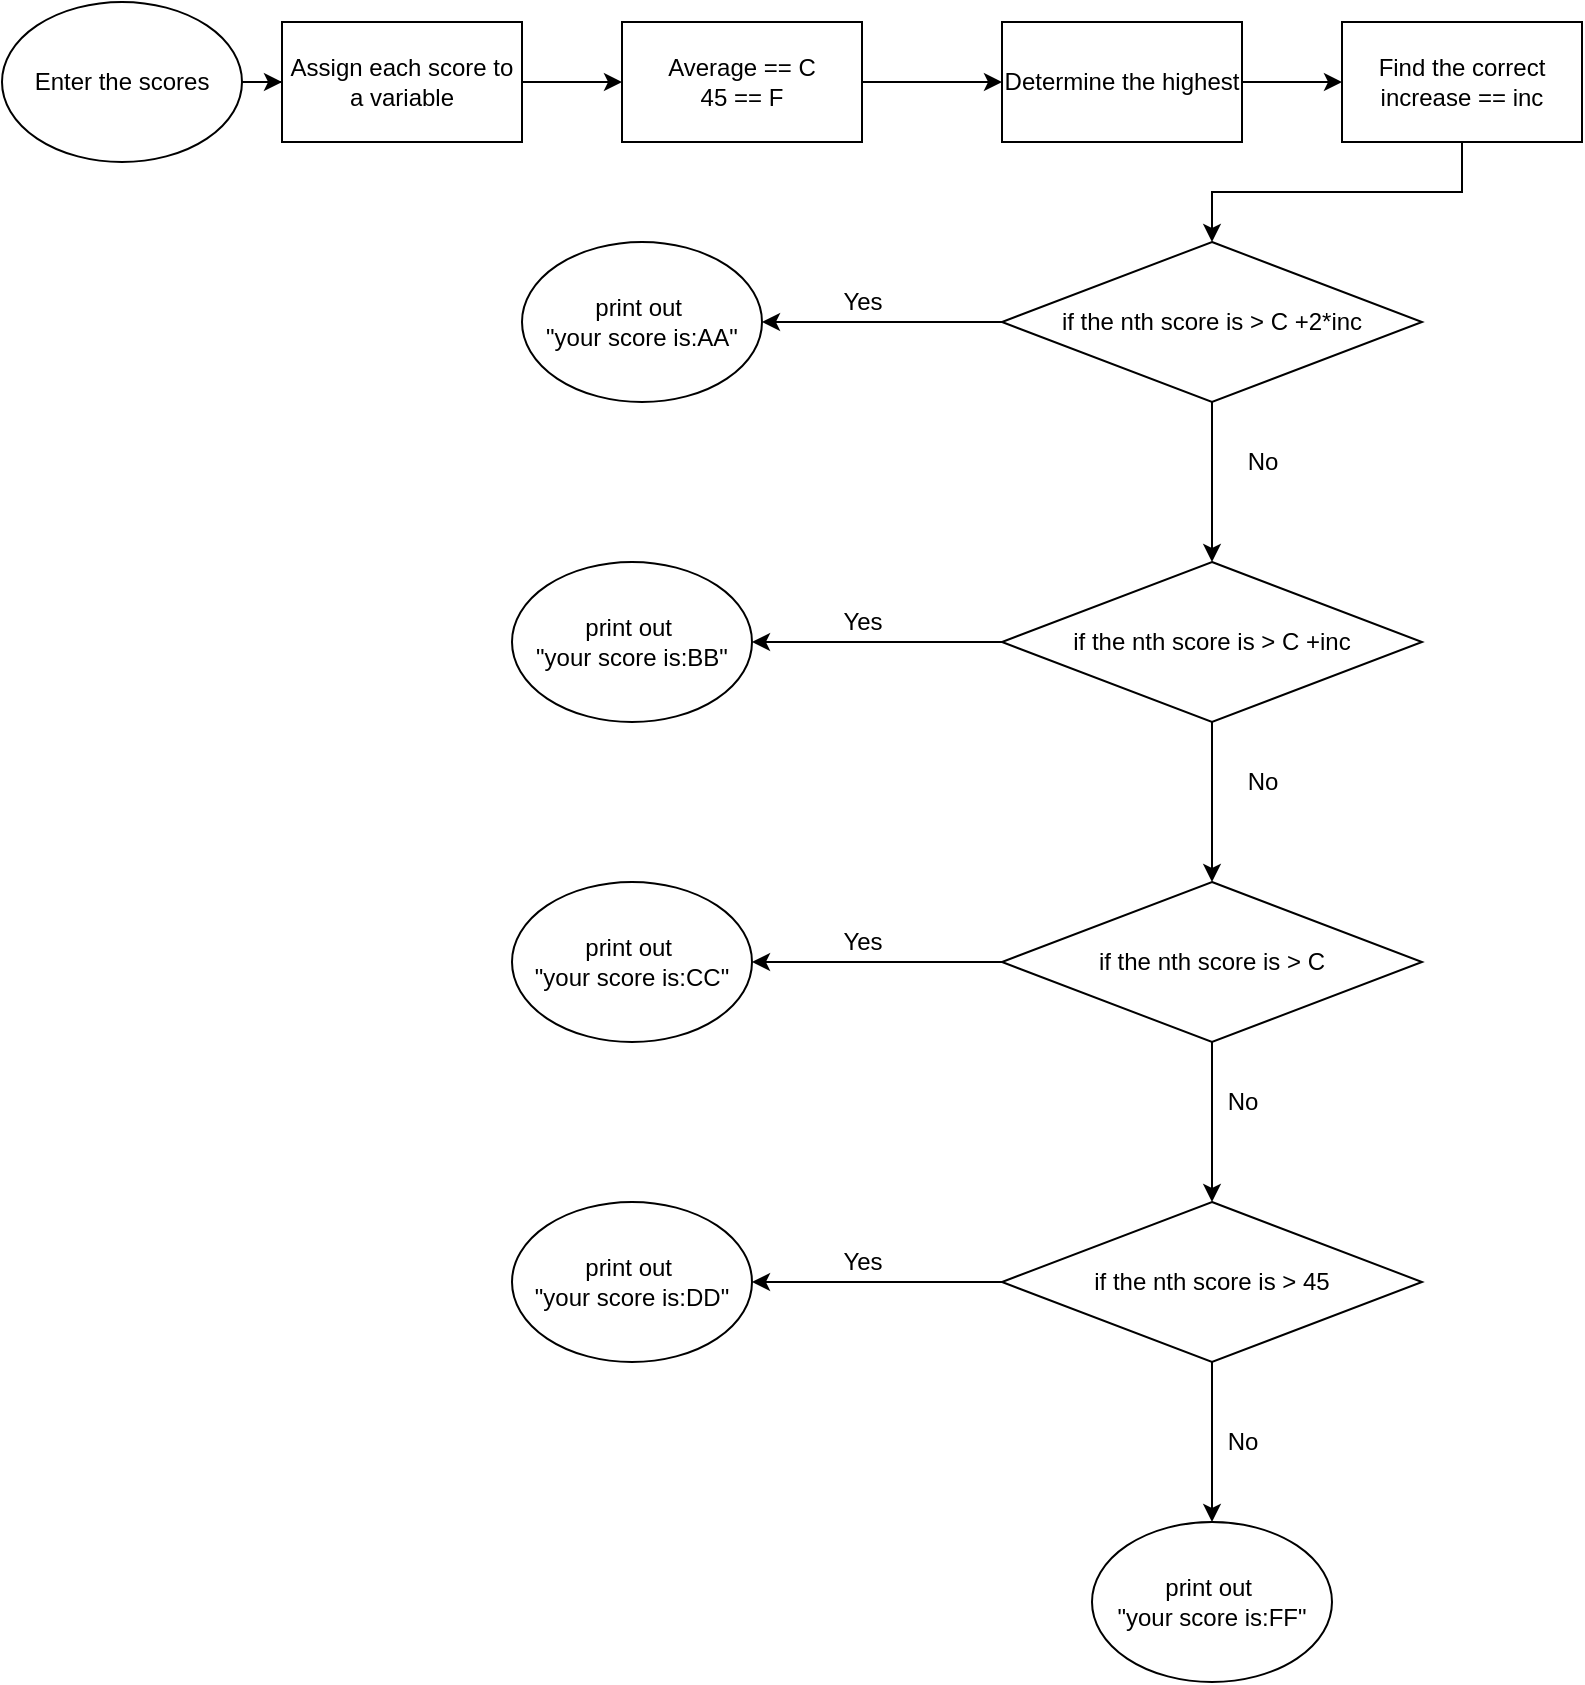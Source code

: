 <mxfile version="14.2.6" type="github">
  <diagram id="YM5_balRlLsAySiBHn6m" name="Page-1">
    <mxGraphModel dx="946" dy="646" grid="1" gridSize="10" guides="1" tooltips="1" connect="1" arrows="1" fold="1" page="1" pageScale="1" pageWidth="827" pageHeight="1169" math="0" shadow="0">
      <root>
        <mxCell id="0" />
        <mxCell id="1" parent="0" />
        <mxCell id="_ghbvkfRhUqj9ea9iG4c-3" value="" style="edgeStyle=orthogonalEdgeStyle;rounded=0;orthogonalLoop=1;jettySize=auto;html=1;" edge="1" parent="1" source="_ghbvkfRhUqj9ea9iG4c-1" target="_ghbvkfRhUqj9ea9iG4c-2">
          <mxGeometry relative="1" as="geometry" />
        </mxCell>
        <mxCell id="_ghbvkfRhUqj9ea9iG4c-9" value="" style="edgeStyle=orthogonalEdgeStyle;rounded=0;orthogonalLoop=1;jettySize=auto;html=1;" edge="1" parent="1" source="_ghbvkfRhUqj9ea9iG4c-1" target="_ghbvkfRhUqj9ea9iG4c-8">
          <mxGeometry relative="1" as="geometry" />
        </mxCell>
        <mxCell id="_ghbvkfRhUqj9ea9iG4c-1" value="Enter the scores" style="ellipse;whiteSpace=wrap;html=1;" vertex="1" parent="1">
          <mxGeometry y="330" width="120" height="80" as="geometry" />
        </mxCell>
        <mxCell id="_ghbvkfRhUqj9ea9iG4c-5" value="" style="edgeStyle=orthogonalEdgeStyle;rounded=0;orthogonalLoop=1;jettySize=auto;html=1;" edge="1" parent="1" source="_ghbvkfRhUqj9ea9iG4c-2" target="_ghbvkfRhUqj9ea9iG4c-4">
          <mxGeometry relative="1" as="geometry" />
        </mxCell>
        <mxCell id="_ghbvkfRhUqj9ea9iG4c-2" value="Average == C&lt;br&gt;45 == F" style="whiteSpace=wrap;html=1;" vertex="1" parent="1">
          <mxGeometry x="310" y="340" width="120" height="60" as="geometry" />
        </mxCell>
        <mxCell id="_ghbvkfRhUqj9ea9iG4c-7" value="" style="edgeStyle=orthogonalEdgeStyle;rounded=0;orthogonalLoop=1;jettySize=auto;html=1;" edge="1" parent="1" source="_ghbvkfRhUqj9ea9iG4c-4" target="_ghbvkfRhUqj9ea9iG4c-6">
          <mxGeometry relative="1" as="geometry" />
        </mxCell>
        <mxCell id="_ghbvkfRhUqj9ea9iG4c-4" value="Determine the highest" style="whiteSpace=wrap;html=1;" vertex="1" parent="1">
          <mxGeometry x="500" y="340" width="120" height="60" as="geometry" />
        </mxCell>
        <mxCell id="_ghbvkfRhUqj9ea9iG4c-11" value="" style="edgeStyle=orthogonalEdgeStyle;rounded=0;orthogonalLoop=1;jettySize=auto;html=1;" edge="1" parent="1" source="_ghbvkfRhUqj9ea9iG4c-6" target="_ghbvkfRhUqj9ea9iG4c-10">
          <mxGeometry relative="1" as="geometry" />
        </mxCell>
        <mxCell id="_ghbvkfRhUqj9ea9iG4c-6" value="Find the correct increase == inc" style="whiteSpace=wrap;html=1;" vertex="1" parent="1">
          <mxGeometry x="670" y="340" width="120" height="60" as="geometry" />
        </mxCell>
        <mxCell id="_ghbvkfRhUqj9ea9iG4c-8" value="Assign each score to a variable" style="whiteSpace=wrap;html=1;" vertex="1" parent="1">
          <mxGeometry x="140" y="340" width="120" height="60" as="geometry" />
        </mxCell>
        <mxCell id="_ghbvkfRhUqj9ea9iG4c-13" value="" style="edgeStyle=orthogonalEdgeStyle;rounded=0;orthogonalLoop=1;jettySize=auto;html=1;" edge="1" parent="1" source="_ghbvkfRhUqj9ea9iG4c-10" target="_ghbvkfRhUqj9ea9iG4c-15">
          <mxGeometry relative="1" as="geometry">
            <mxPoint x="375" y="490" as="targetPoint" />
          </mxGeometry>
        </mxCell>
        <mxCell id="_ghbvkfRhUqj9ea9iG4c-17" value="" style="edgeStyle=orthogonalEdgeStyle;rounded=0;orthogonalLoop=1;jettySize=auto;html=1;" edge="1" parent="1" source="_ghbvkfRhUqj9ea9iG4c-10" target="_ghbvkfRhUqj9ea9iG4c-16">
          <mxGeometry relative="1" as="geometry" />
        </mxCell>
        <mxCell id="_ghbvkfRhUqj9ea9iG4c-10" value="if the nth score is &amp;gt; C +2*inc" style="rhombus;whiteSpace=wrap;html=1;" vertex="1" parent="1">
          <mxGeometry x="500" y="450" width="210" height="80" as="geometry" />
        </mxCell>
        <mxCell id="_ghbvkfRhUqj9ea9iG4c-14" value="Yes" style="text;html=1;align=center;verticalAlign=middle;resizable=0;points=[];autosize=1;" vertex="1" parent="1">
          <mxGeometry x="410" y="470" width="40" height="20" as="geometry" />
        </mxCell>
        <mxCell id="_ghbvkfRhUqj9ea9iG4c-15" value="print out&amp;nbsp;&lt;br&gt;&quot;your score is:AA&quot;" style="ellipse;whiteSpace=wrap;html=1;" vertex="1" parent="1">
          <mxGeometry x="260" y="450" width="120" height="80" as="geometry" />
        </mxCell>
        <mxCell id="_ghbvkfRhUqj9ea9iG4c-20" value="" style="edgeStyle=orthogonalEdgeStyle;rounded=0;orthogonalLoop=1;jettySize=auto;html=1;" edge="1" parent="1" source="_ghbvkfRhUqj9ea9iG4c-16" target="_ghbvkfRhUqj9ea9iG4c-19">
          <mxGeometry relative="1" as="geometry" />
        </mxCell>
        <mxCell id="_ghbvkfRhUqj9ea9iG4c-22" value="" style="edgeStyle=orthogonalEdgeStyle;rounded=0;orthogonalLoop=1;jettySize=auto;html=1;" edge="1" parent="1" source="_ghbvkfRhUqj9ea9iG4c-16" target="_ghbvkfRhUqj9ea9iG4c-21">
          <mxGeometry relative="1" as="geometry" />
        </mxCell>
        <mxCell id="_ghbvkfRhUqj9ea9iG4c-16" value="if the nth score is &amp;gt; C +inc" style="rhombus;whiteSpace=wrap;html=1;" vertex="1" parent="1">
          <mxGeometry x="500" y="610" width="210" height="80" as="geometry" />
        </mxCell>
        <mxCell id="_ghbvkfRhUqj9ea9iG4c-18" value="No" style="text;html=1;align=center;verticalAlign=middle;resizable=0;points=[];autosize=1;" vertex="1" parent="1">
          <mxGeometry x="615" y="550" width="30" height="20" as="geometry" />
        </mxCell>
        <mxCell id="_ghbvkfRhUqj9ea9iG4c-19" value="&lt;span&gt;print out&amp;nbsp;&lt;/span&gt;&lt;br&gt;&lt;span&gt;&quot;your score is:BB&quot;&lt;/span&gt;" style="ellipse;whiteSpace=wrap;html=1;" vertex="1" parent="1">
          <mxGeometry x="255" y="610" width="120" height="80" as="geometry" />
        </mxCell>
        <mxCell id="_ghbvkfRhUqj9ea9iG4c-26" value="" style="edgeStyle=orthogonalEdgeStyle;rounded=0;orthogonalLoop=1;jettySize=auto;html=1;" edge="1" parent="1" source="_ghbvkfRhUqj9ea9iG4c-21" target="_ghbvkfRhUqj9ea9iG4c-25">
          <mxGeometry relative="1" as="geometry" />
        </mxCell>
        <mxCell id="_ghbvkfRhUqj9ea9iG4c-29" value="" style="edgeStyle=orthogonalEdgeStyle;rounded=0;orthogonalLoop=1;jettySize=auto;html=1;" edge="1" parent="1" source="_ghbvkfRhUqj9ea9iG4c-21" target="_ghbvkfRhUqj9ea9iG4c-28">
          <mxGeometry relative="1" as="geometry" />
        </mxCell>
        <mxCell id="_ghbvkfRhUqj9ea9iG4c-21" value="if the nth score is &amp;gt; C" style="rhombus;whiteSpace=wrap;html=1;" vertex="1" parent="1">
          <mxGeometry x="500" y="770" width="210" height="80" as="geometry" />
        </mxCell>
        <mxCell id="_ghbvkfRhUqj9ea9iG4c-23" value="Yes" style="text;html=1;align=center;verticalAlign=middle;resizable=0;points=[];autosize=1;" vertex="1" parent="1">
          <mxGeometry x="410" y="630" width="40" height="20" as="geometry" />
        </mxCell>
        <mxCell id="_ghbvkfRhUqj9ea9iG4c-24" value="No" style="text;html=1;align=center;verticalAlign=middle;resizable=0;points=[];autosize=1;" vertex="1" parent="1">
          <mxGeometry x="615" y="710" width="30" height="20" as="geometry" />
        </mxCell>
        <mxCell id="_ghbvkfRhUqj9ea9iG4c-25" value="&lt;span&gt;print out&amp;nbsp;&lt;/span&gt;&lt;br&gt;&lt;span&gt;&quot;your score is:CC&quot;&lt;/span&gt;" style="ellipse;whiteSpace=wrap;html=1;" vertex="1" parent="1">
          <mxGeometry x="255" y="770" width="120" height="80" as="geometry" />
        </mxCell>
        <mxCell id="_ghbvkfRhUqj9ea9iG4c-27" value="Yes" style="text;html=1;align=center;verticalAlign=middle;resizable=0;points=[];autosize=1;" vertex="1" parent="1">
          <mxGeometry x="410" y="790" width="40" height="20" as="geometry" />
        </mxCell>
        <mxCell id="_ghbvkfRhUqj9ea9iG4c-31" value="" style="edgeStyle=orthogonalEdgeStyle;rounded=0;orthogonalLoop=1;jettySize=auto;html=1;" edge="1" parent="1" source="_ghbvkfRhUqj9ea9iG4c-28" target="_ghbvkfRhUqj9ea9iG4c-30">
          <mxGeometry relative="1" as="geometry" />
        </mxCell>
        <mxCell id="_ghbvkfRhUqj9ea9iG4c-33" value="" style="edgeStyle=orthogonalEdgeStyle;rounded=0;orthogonalLoop=1;jettySize=auto;html=1;" edge="1" parent="1" source="_ghbvkfRhUqj9ea9iG4c-28" target="_ghbvkfRhUqj9ea9iG4c-32">
          <mxGeometry relative="1" as="geometry" />
        </mxCell>
        <mxCell id="_ghbvkfRhUqj9ea9iG4c-28" value="if the nth score is &amp;gt; 45" style="rhombus;whiteSpace=wrap;html=1;" vertex="1" parent="1">
          <mxGeometry x="500" y="930" width="210" height="80" as="geometry" />
        </mxCell>
        <mxCell id="_ghbvkfRhUqj9ea9iG4c-30" value="&lt;span&gt;print out&amp;nbsp;&lt;/span&gt;&lt;br&gt;&lt;span&gt;&quot;your score is:DD&quot;&lt;/span&gt;" style="ellipse;whiteSpace=wrap;html=1;" vertex="1" parent="1">
          <mxGeometry x="255" y="930" width="120" height="80" as="geometry" />
        </mxCell>
        <mxCell id="_ghbvkfRhUqj9ea9iG4c-32" value="&lt;span&gt;print out&amp;nbsp;&lt;/span&gt;&lt;br&gt;&lt;span&gt;&quot;your score is:FF&quot;&lt;/span&gt;" style="ellipse;whiteSpace=wrap;html=1;" vertex="1" parent="1">
          <mxGeometry x="545" y="1090" width="120" height="80" as="geometry" />
        </mxCell>
        <mxCell id="_ghbvkfRhUqj9ea9iG4c-34" value="Yes" style="text;html=1;align=center;verticalAlign=middle;resizable=0;points=[];autosize=1;" vertex="1" parent="1">
          <mxGeometry x="410" y="950" width="40" height="20" as="geometry" />
        </mxCell>
        <mxCell id="_ghbvkfRhUqj9ea9iG4c-35" value="No" style="text;html=1;align=center;verticalAlign=middle;resizable=0;points=[];autosize=1;" vertex="1" parent="1">
          <mxGeometry x="605" y="870" width="30" height="20" as="geometry" />
        </mxCell>
        <mxCell id="_ghbvkfRhUqj9ea9iG4c-36" value="No" style="text;html=1;align=center;verticalAlign=middle;resizable=0;points=[];autosize=1;" vertex="1" parent="1">
          <mxGeometry x="605" y="1040" width="30" height="20" as="geometry" />
        </mxCell>
      </root>
    </mxGraphModel>
  </diagram>
</mxfile>
